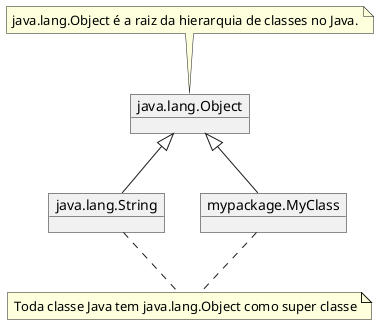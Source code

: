 @startuml

object "java.lang.Object" as object
object "java.lang.String" as string
object "mypackage.MyClass" as myclass

note "Toda classe Java tem java.lang.Object como super classe" as note2

note top of object : java.lang.Object é a raiz da hierarquia de classes no Java.

myclass .. note2
string .. note2

object <|-- string
object <|-- myclass

@enduml